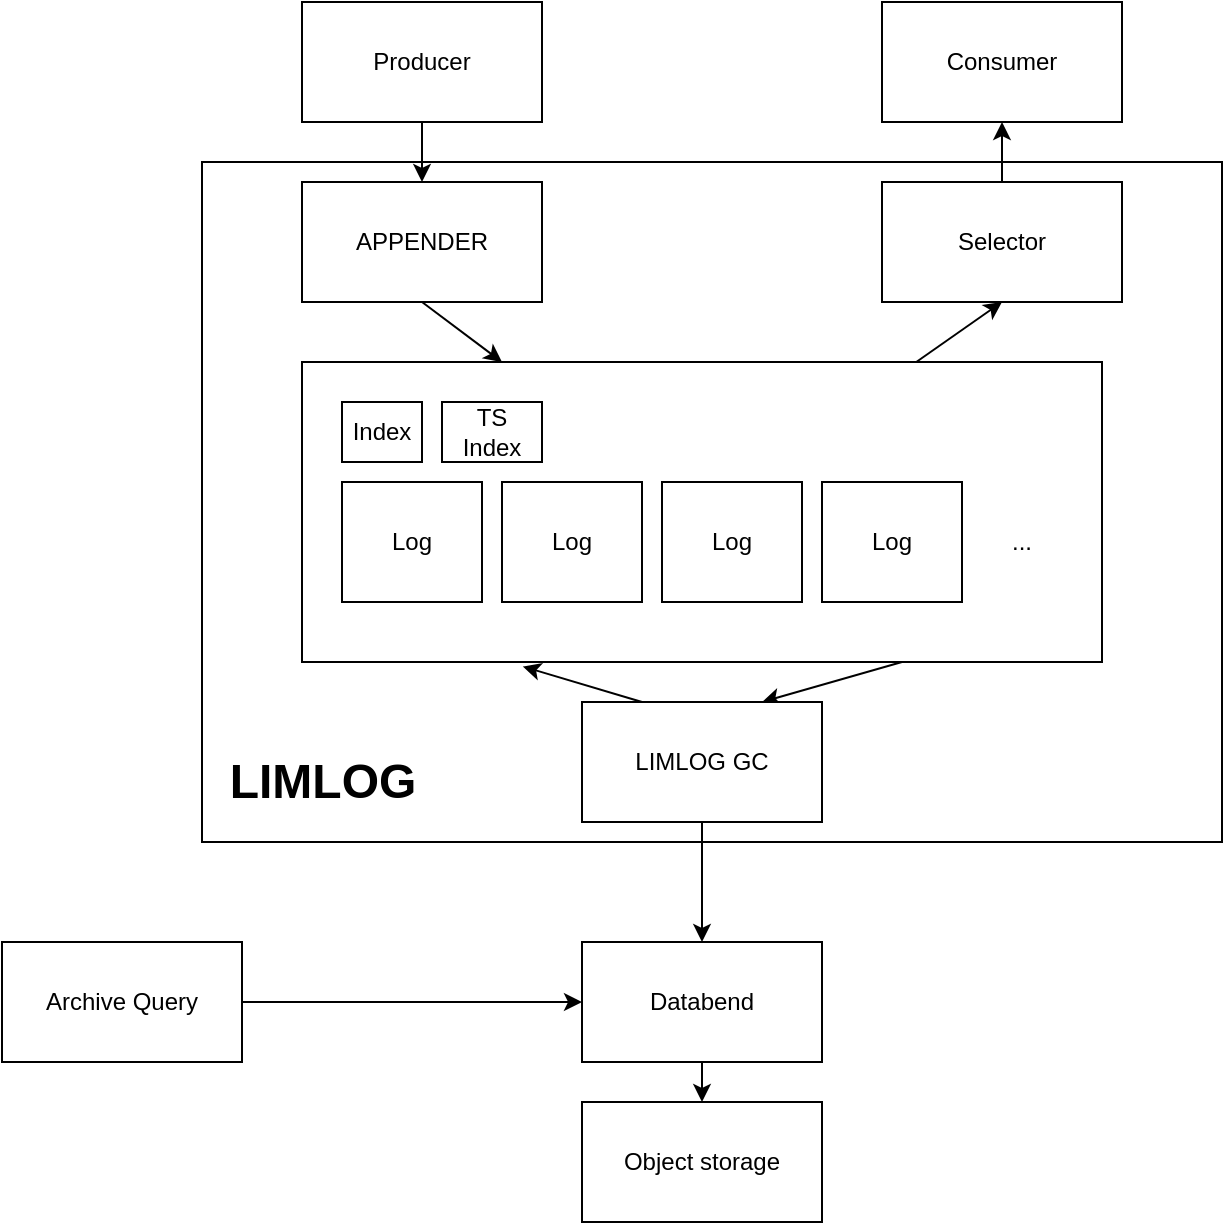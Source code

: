 <mxfile>
    <diagram id="uYy-zIBEbgbxhldHhscn" name="Page-1">
        <mxGraphModel dx="673" dy="887" grid="1" gridSize="10" guides="1" tooltips="1" connect="1" arrows="1" fold="1" page="1" pageScale="1" pageWidth="3300" pageHeight="4681" math="0" shadow="0">
            <root>
                <mxCell id="0"/>
                <mxCell id="1" parent="0"/>
                <mxCell id="34" value="" style="rounded=0;whiteSpace=wrap;html=1;" vertex="1" parent="1">
                    <mxGeometry x="180" y="130" width="510" height="340" as="geometry"/>
                </mxCell>
                <mxCell id="13" style="edgeStyle=none;html=1;exitX=0.5;exitY=1;exitDx=0;exitDy=0;" edge="1" parent="1" source="2" target="5">
                    <mxGeometry relative="1" as="geometry"/>
                </mxCell>
                <mxCell id="2" value="APPENDER" style="rounded=0;whiteSpace=wrap;html=1;" vertex="1" parent="1">
                    <mxGeometry x="230" y="140" width="120" height="60" as="geometry"/>
                </mxCell>
                <mxCell id="4" style="edgeStyle=none;html=1;entryX=0.5;entryY=0;entryDx=0;entryDy=0;" edge="1" parent="1" source="3" target="2">
                    <mxGeometry relative="1" as="geometry"/>
                </mxCell>
                <mxCell id="3" value="Producer" style="rounded=0;whiteSpace=wrap;html=1;" vertex="1" parent="1">
                    <mxGeometry x="230" y="50" width="120" height="60" as="geometry"/>
                </mxCell>
                <mxCell id="21" style="edgeStyle=none;html=1;entryX=0.5;entryY=1;entryDx=0;entryDy=0;" edge="1" parent="1" source="5" target="15">
                    <mxGeometry relative="1" as="geometry"/>
                </mxCell>
                <mxCell id="26" style="edgeStyle=none;html=1;exitX=0.75;exitY=1;exitDx=0;exitDy=0;entryX=0.75;entryY=0;entryDx=0;entryDy=0;" edge="1" parent="1" source="5" target="24">
                    <mxGeometry relative="1" as="geometry"/>
                </mxCell>
                <mxCell id="5" value="" style="rounded=0;whiteSpace=wrap;html=1;" vertex="1" parent="1">
                    <mxGeometry x="230" y="230" width="400" height="150" as="geometry"/>
                </mxCell>
                <mxCell id="6" value="Index" style="rounded=0;whiteSpace=wrap;html=1;" vertex="1" parent="1">
                    <mxGeometry x="250" y="250" width="40" height="30" as="geometry"/>
                </mxCell>
                <mxCell id="7" value="TS Index" style="rounded=0;whiteSpace=wrap;html=1;" vertex="1" parent="1">
                    <mxGeometry x="300" y="250" width="50" height="30" as="geometry"/>
                </mxCell>
                <mxCell id="8" value="Log" style="rounded=0;whiteSpace=wrap;html=1;" vertex="1" parent="1">
                    <mxGeometry x="250" y="290" width="70" height="60" as="geometry"/>
                </mxCell>
                <mxCell id="9" value="Log" style="rounded=0;whiteSpace=wrap;html=1;" vertex="1" parent="1">
                    <mxGeometry x="330" y="290" width="70" height="60" as="geometry"/>
                </mxCell>
                <mxCell id="10" value="Log" style="rounded=0;whiteSpace=wrap;html=1;" vertex="1" parent="1">
                    <mxGeometry x="410" y="290" width="70" height="60" as="geometry"/>
                </mxCell>
                <mxCell id="11" value="Log" style="rounded=0;whiteSpace=wrap;html=1;" vertex="1" parent="1">
                    <mxGeometry x="490" y="290" width="70" height="60" as="geometry"/>
                </mxCell>
                <mxCell id="12" value="..." style="text;html=1;strokeColor=none;fillColor=none;align=center;verticalAlign=middle;whiteSpace=wrap;rounded=0;" vertex="1" parent="1">
                    <mxGeometry x="560" y="305" width="60" height="30" as="geometry"/>
                </mxCell>
                <mxCell id="22" style="edgeStyle=none;html=1;exitX=0.5;exitY=0;exitDx=0;exitDy=0;entryX=0.5;entryY=1;entryDx=0;entryDy=0;" edge="1" parent="1" source="15" target="19">
                    <mxGeometry relative="1" as="geometry"/>
                </mxCell>
                <mxCell id="15" value="Selector" style="rounded=0;whiteSpace=wrap;html=1;" vertex="1" parent="1">
                    <mxGeometry x="520" y="140" width="120" height="60" as="geometry"/>
                </mxCell>
                <mxCell id="19" value="Consumer" style="rounded=0;whiteSpace=wrap;html=1;" vertex="1" parent="1">
                    <mxGeometry x="520" y="50" width="120" height="60" as="geometry"/>
                </mxCell>
                <mxCell id="31" style="edgeStyle=none;html=1;exitX=0.5;exitY=1;exitDx=0;exitDy=0;entryX=0.5;entryY=0;entryDx=0;entryDy=0;" edge="1" parent="1" source="23" target="30">
                    <mxGeometry relative="1" as="geometry"/>
                </mxCell>
                <mxCell id="23" value="Databend" style="rounded=0;whiteSpace=wrap;html=1;" vertex="1" parent="1">
                    <mxGeometry x="370" y="520" width="120" height="60" as="geometry"/>
                </mxCell>
                <mxCell id="27" style="edgeStyle=none;html=1;exitX=0.25;exitY=0;exitDx=0;exitDy=0;entryX=0.276;entryY=1.015;entryDx=0;entryDy=0;entryPerimeter=0;" edge="1" parent="1" source="24" target="5">
                    <mxGeometry relative="1" as="geometry"/>
                </mxCell>
                <mxCell id="29" style="edgeStyle=none;html=1;exitX=0.5;exitY=1;exitDx=0;exitDy=0;entryX=0.5;entryY=0;entryDx=0;entryDy=0;" edge="1" parent="1" source="24" target="23">
                    <mxGeometry relative="1" as="geometry"/>
                </mxCell>
                <mxCell id="24" value="LIMLOG GC" style="rounded=0;whiteSpace=wrap;html=1;" vertex="1" parent="1">
                    <mxGeometry x="370" y="400" width="120" height="60" as="geometry"/>
                </mxCell>
                <mxCell id="30" value="Object storage" style="rounded=0;whiteSpace=wrap;html=1;" vertex="1" parent="1">
                    <mxGeometry x="370" y="600" width="120" height="60" as="geometry"/>
                </mxCell>
                <mxCell id="33" style="edgeStyle=none;html=1;exitX=1;exitY=0.5;exitDx=0;exitDy=0;entryX=0;entryY=0.5;entryDx=0;entryDy=0;" edge="1" parent="1" target="23">
                    <mxGeometry relative="1" as="geometry">
                        <mxPoint x="200" y="550" as="sourcePoint"/>
                    </mxGeometry>
                </mxCell>
                <mxCell id="32" value="Archive Query" style="rounded=0;whiteSpace=wrap;html=1;" vertex="1" parent="1">
                    <mxGeometry x="80" y="520" width="120" height="60" as="geometry"/>
                </mxCell>
                <mxCell id="36" value="LIMLOG" style="text;strokeColor=none;fillColor=none;html=1;fontSize=24;fontStyle=1;verticalAlign=middle;align=center;" vertex="1" parent="1">
                    <mxGeometry x="190" y="420" width="100" height="40" as="geometry"/>
                </mxCell>
            </root>
        </mxGraphModel>
    </diagram>
</mxfile>